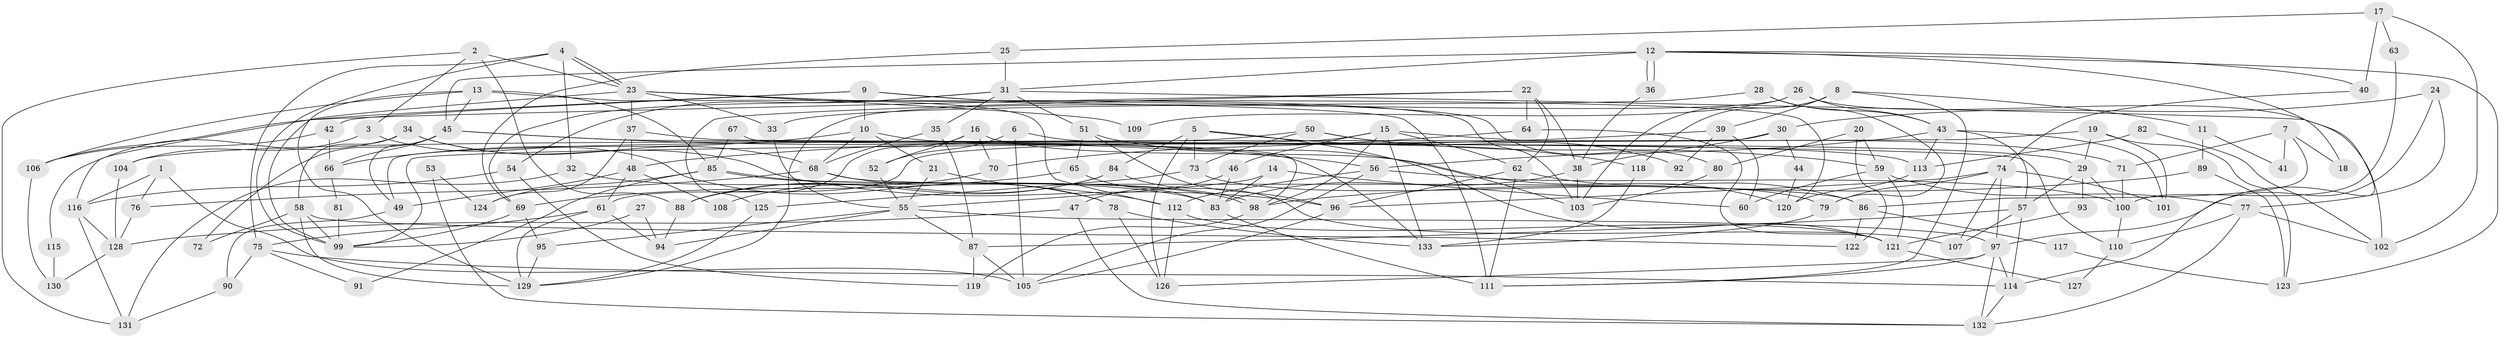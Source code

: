 // Generated by graph-tools (version 1.1) at 2025/50/03/09/25 03:50:02]
// undirected, 133 vertices, 266 edges
graph export_dot {
graph [start="1"]
  node [color=gray90,style=filled];
  1;
  2;
  3;
  4;
  5;
  6;
  7;
  8;
  9;
  10;
  11;
  12;
  13;
  14;
  15;
  16;
  17;
  18;
  19;
  20;
  21;
  22;
  23;
  24;
  25;
  26;
  27;
  28;
  29;
  30;
  31;
  32;
  33;
  34;
  35;
  36;
  37;
  38;
  39;
  40;
  41;
  42;
  43;
  44;
  45;
  46;
  47;
  48;
  49;
  50;
  51;
  52;
  53;
  54;
  55;
  56;
  57;
  58;
  59;
  60;
  61;
  62;
  63;
  64;
  65;
  66;
  67;
  68;
  69;
  70;
  71;
  72;
  73;
  74;
  75;
  76;
  77;
  78;
  79;
  80;
  81;
  82;
  83;
  84;
  85;
  86;
  87;
  88;
  89;
  90;
  91;
  92;
  93;
  94;
  95;
  96;
  97;
  98;
  99;
  100;
  101;
  102;
  103;
  104;
  105;
  106;
  107;
  108;
  109;
  110;
  111;
  112;
  113;
  114;
  115;
  116;
  117;
  118;
  119;
  120;
  121;
  122;
  123;
  124;
  125;
  126;
  127;
  128;
  129;
  130;
  131;
  132;
  133;
  1 -- 116;
  1 -- 105;
  1 -- 76;
  2 -- 131;
  2 -- 23;
  2 -- 3;
  2 -- 88;
  3 -- 78;
  3 -- 104;
  4 -- 23;
  4 -- 23;
  4 -- 99;
  4 -- 32;
  4 -- 75;
  5 -- 73;
  5 -- 118;
  5 -- 84;
  5 -- 121;
  5 -- 126;
  6 -- 105;
  6 -- 52;
  6 -- 29;
  7 -- 86;
  7 -- 71;
  7 -- 18;
  7 -- 41;
  8 -- 103;
  8 -- 111;
  8 -- 11;
  8 -- 39;
  8 -- 118;
  9 -- 80;
  9 -- 10;
  9 -- 42;
  9 -- 116;
  9 -- 120;
  10 -- 68;
  10 -- 21;
  10 -- 66;
  10 -- 113;
  11 -- 89;
  11 -- 41;
  12 -- 36;
  12 -- 36;
  12 -- 45;
  12 -- 18;
  12 -- 31;
  12 -- 40;
  12 -- 123;
  13 -- 45;
  13 -- 129;
  13 -- 85;
  13 -- 106;
  13 -- 112;
  14 -- 55;
  14 -- 83;
  14 -- 60;
  15 -- 61;
  15 -- 133;
  15 -- 46;
  15 -- 62;
  15 -- 71;
  15 -- 98;
  16 -- 88;
  16 -- 120;
  16 -- 52;
  16 -- 70;
  17 -- 25;
  17 -- 40;
  17 -- 63;
  17 -- 102;
  19 -- 99;
  19 -- 101;
  19 -- 29;
  19 -- 123;
  20 -- 122;
  20 -- 59;
  20 -- 80;
  21 -- 112;
  21 -- 55;
  22 -- 64;
  22 -- 62;
  22 -- 38;
  22 -- 106;
  22 -- 125;
  23 -- 99;
  23 -- 33;
  23 -- 37;
  23 -- 103;
  23 -- 109;
  23 -- 111;
  24 -- 30;
  24 -- 97;
  24 -- 77;
  25 -- 31;
  25 -- 69;
  26 -- 43;
  26 -- 114;
  26 -- 109;
  26 -- 129;
  27 -- 99;
  27 -- 94;
  28 -- 79;
  28 -- 33;
  28 -- 43;
  29 -- 57;
  29 -- 93;
  29 -- 100;
  30 -- 38;
  30 -- 49;
  30 -- 44;
  31 -- 102;
  31 -- 35;
  31 -- 51;
  31 -- 54;
  31 -- 69;
  32 -- 83;
  32 -- 131;
  33 -- 55;
  34 -- 68;
  34 -- 96;
  34 -- 58;
  34 -- 115;
  35 -- 87;
  35 -- 68;
  36 -- 38;
  37 -- 48;
  37 -- 110;
  37 -- 124;
  38 -- 83;
  38 -- 103;
  39 -- 48;
  39 -- 60;
  39 -- 92;
  40 -- 74;
  42 -- 106;
  42 -- 66;
  43 -- 56;
  43 -- 57;
  43 -- 101;
  43 -- 113;
  44 -- 120;
  45 -- 66;
  45 -- 56;
  45 -- 49;
  45 -- 72;
  45 -- 133;
  46 -- 47;
  46 -- 83;
  47 -- 132;
  47 -- 128;
  48 -- 61;
  48 -- 49;
  48 -- 108;
  49 -- 90;
  50 -- 104;
  50 -- 59;
  50 -- 73;
  50 -- 92;
  51 -- 103;
  51 -- 65;
  51 -- 96;
  52 -- 55;
  53 -- 124;
  53 -- 132;
  54 -- 119;
  54 -- 116;
  55 -- 94;
  55 -- 97;
  55 -- 87;
  55 -- 95;
  56 -- 100;
  56 -- 105;
  56 -- 112;
  57 -- 87;
  57 -- 107;
  57 -- 114;
  58 -- 129;
  58 -- 72;
  58 -- 99;
  58 -- 122;
  59 -- 60;
  59 -- 121;
  59 -- 77;
  61 -- 75;
  61 -- 129;
  61 -- 94;
  62 -- 111;
  62 -- 86;
  62 -- 96;
  63 -- 100;
  64 -- 121;
  64 -- 70;
  65 -- 83;
  65 -- 69;
  66 -- 81;
  67 -- 98;
  67 -- 85;
  68 -- 78;
  68 -- 76;
  68 -- 86;
  69 -- 95;
  69 -- 99;
  70 -- 88;
  71 -- 100;
  73 -- 125;
  73 -- 79;
  74 -- 96;
  74 -- 97;
  74 -- 79;
  74 -- 101;
  74 -- 107;
  75 -- 114;
  75 -- 90;
  75 -- 91;
  76 -- 128;
  77 -- 102;
  77 -- 110;
  77 -- 132;
  78 -- 126;
  78 -- 133;
  79 -- 133;
  80 -- 103;
  81 -- 99;
  82 -- 102;
  82 -- 113;
  83 -- 111;
  84 -- 107;
  84 -- 88;
  84 -- 108;
  85 -- 98;
  85 -- 98;
  85 -- 91;
  85 -- 124;
  86 -- 117;
  86 -- 122;
  87 -- 105;
  87 -- 119;
  88 -- 94;
  89 -- 98;
  89 -- 123;
  90 -- 131;
  93 -- 121;
  95 -- 129;
  96 -- 105;
  97 -- 126;
  97 -- 132;
  97 -- 111;
  97 -- 114;
  98 -- 119;
  100 -- 110;
  104 -- 128;
  106 -- 130;
  110 -- 127;
  112 -- 121;
  112 -- 126;
  113 -- 120;
  114 -- 132;
  115 -- 130;
  116 -- 128;
  116 -- 131;
  117 -- 123;
  118 -- 133;
  121 -- 127;
  125 -- 129;
  128 -- 130;
}
